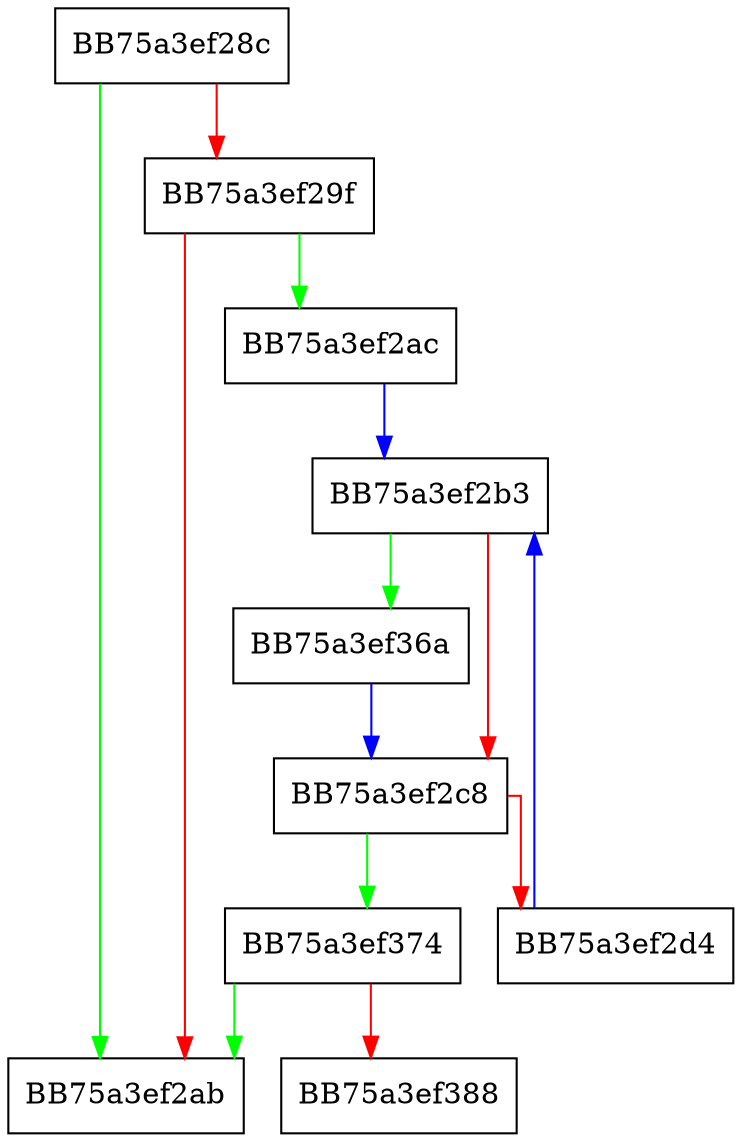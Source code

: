 digraph prepare_opcode_buffer {
  node [shape="box"];
  graph [splines=ortho];
  BB75a3ef28c -> BB75a3ef2ab [color="green"];
  BB75a3ef28c -> BB75a3ef29f [color="red"];
  BB75a3ef29f -> BB75a3ef2ac [color="green"];
  BB75a3ef29f -> BB75a3ef2ab [color="red"];
  BB75a3ef2ac -> BB75a3ef2b3 [color="blue"];
  BB75a3ef2b3 -> BB75a3ef36a [color="green"];
  BB75a3ef2b3 -> BB75a3ef2c8 [color="red"];
  BB75a3ef2c8 -> BB75a3ef374 [color="green"];
  BB75a3ef2c8 -> BB75a3ef2d4 [color="red"];
  BB75a3ef2d4 -> BB75a3ef2b3 [color="blue"];
  BB75a3ef36a -> BB75a3ef2c8 [color="blue"];
  BB75a3ef374 -> BB75a3ef2ab [color="green"];
  BB75a3ef374 -> BB75a3ef388 [color="red"];
}